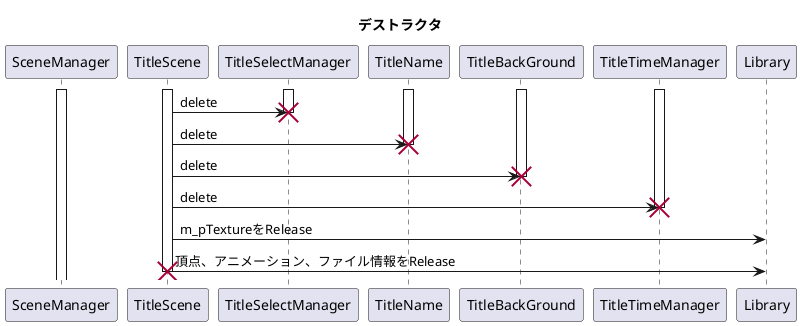 @startuml
participant SceneManager
participant TitleScene
participant TitleSelectManager
participant TitleName
participant TitleBackGround
participant TitleTimeManager

activate SceneManager
activate TitleScene
activate TitleSelectManager
activate TitleName
activate TitleBackGround
activate TitleTimeManager

title デストラクタ

TitleScene->TitleSelectManager:delete
deactivate TitleSelectManager
destroy TitleSelectManager
TitleScene->TitleName:delete
deactivate TitleName
destroy TitleName
TitleScene->TitleBackGround:delete
deactivate TitleBackGround
destroy TitleBackGround
TitleScene->TitleTimeManager:delete
deactivate TitleTimeManager
destroy TitleTimeManager
TitleScene->Library:m_pTextureをRelease
TitleScene->Library:頂点、アニメーション、ファイル情報をRelease

deactivate TitleScene
destroy TitleScene

@enduml
